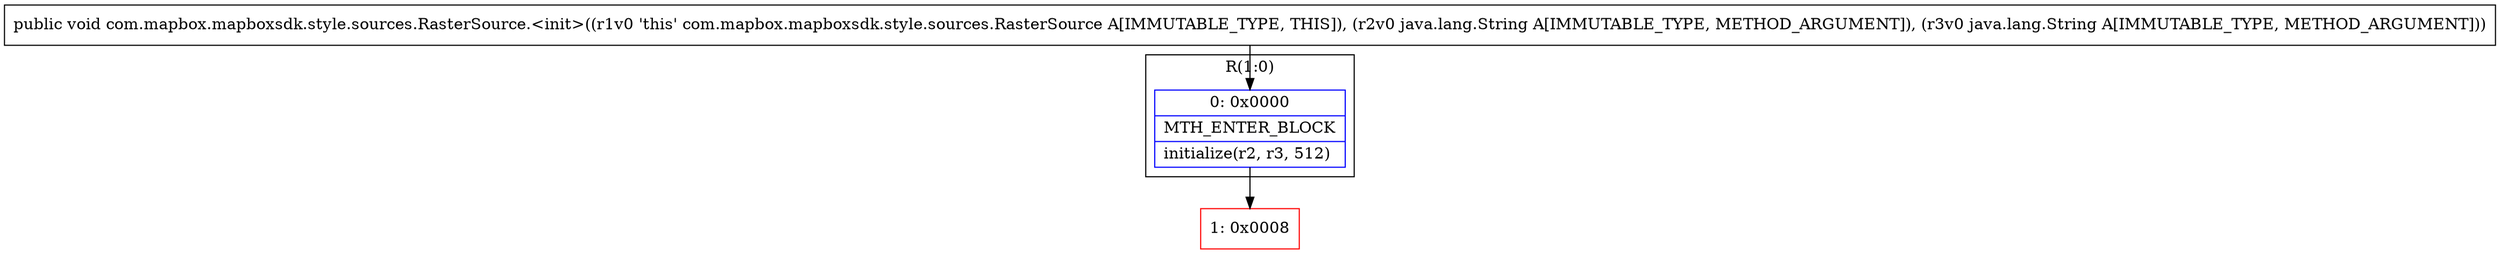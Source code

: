 digraph "CFG forcom.mapbox.mapboxsdk.style.sources.RasterSource.\<init\>(Ljava\/lang\/String;Ljava\/lang\/String;)V" {
subgraph cluster_Region_433069147 {
label = "R(1:0)";
node [shape=record,color=blue];
Node_0 [shape=record,label="{0\:\ 0x0000|MTH_ENTER_BLOCK\l|initialize(r2, r3, 512)\l}"];
}
Node_1 [shape=record,color=red,label="{1\:\ 0x0008}"];
MethodNode[shape=record,label="{public void com.mapbox.mapboxsdk.style.sources.RasterSource.\<init\>((r1v0 'this' com.mapbox.mapboxsdk.style.sources.RasterSource A[IMMUTABLE_TYPE, THIS]), (r2v0 java.lang.String A[IMMUTABLE_TYPE, METHOD_ARGUMENT]), (r3v0 java.lang.String A[IMMUTABLE_TYPE, METHOD_ARGUMENT])) }"];
MethodNode -> Node_0;
Node_0 -> Node_1;
}

